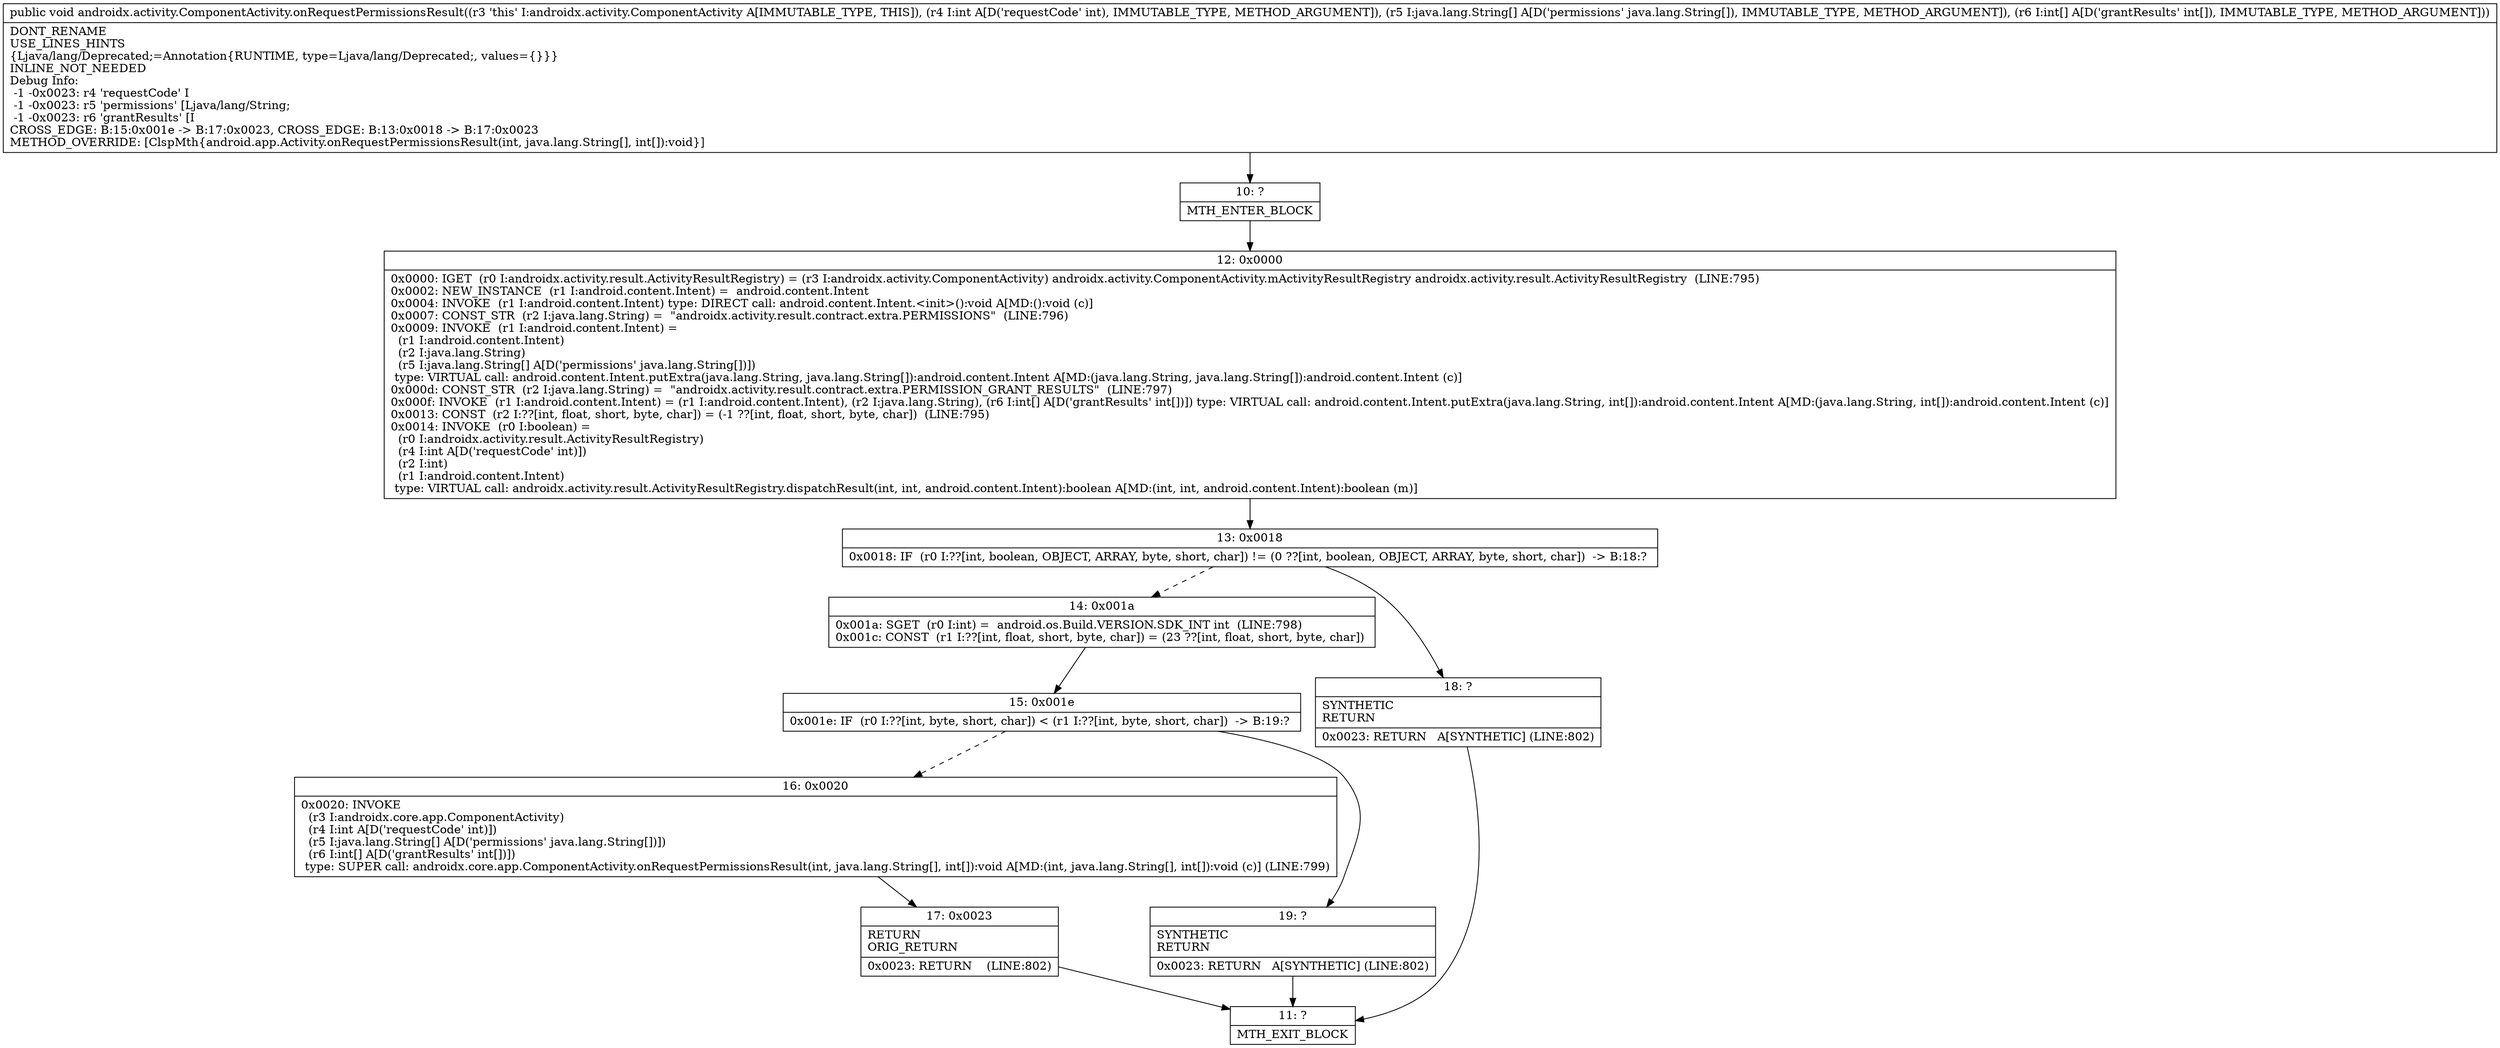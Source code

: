 digraph "CFG forandroidx.activity.ComponentActivity.onRequestPermissionsResult(I[Ljava\/lang\/String;[I)V" {
Node_10 [shape=record,label="{10\:\ ?|MTH_ENTER_BLOCK\l}"];
Node_12 [shape=record,label="{12\:\ 0x0000|0x0000: IGET  (r0 I:androidx.activity.result.ActivityResultRegistry) = (r3 I:androidx.activity.ComponentActivity) androidx.activity.ComponentActivity.mActivityResultRegistry androidx.activity.result.ActivityResultRegistry  (LINE:795)\l0x0002: NEW_INSTANCE  (r1 I:android.content.Intent) =  android.content.Intent \l0x0004: INVOKE  (r1 I:android.content.Intent) type: DIRECT call: android.content.Intent.\<init\>():void A[MD:():void (c)]\l0x0007: CONST_STR  (r2 I:java.lang.String) =  \"androidx.activity.result.contract.extra.PERMISSIONS\"  (LINE:796)\l0x0009: INVOKE  (r1 I:android.content.Intent) = \l  (r1 I:android.content.Intent)\l  (r2 I:java.lang.String)\l  (r5 I:java.lang.String[] A[D('permissions' java.lang.String[])])\l type: VIRTUAL call: android.content.Intent.putExtra(java.lang.String, java.lang.String[]):android.content.Intent A[MD:(java.lang.String, java.lang.String[]):android.content.Intent (c)]\l0x000d: CONST_STR  (r2 I:java.lang.String) =  \"androidx.activity.result.contract.extra.PERMISSION_GRANT_RESULTS\"  (LINE:797)\l0x000f: INVOKE  (r1 I:android.content.Intent) = (r1 I:android.content.Intent), (r2 I:java.lang.String), (r6 I:int[] A[D('grantResults' int[])]) type: VIRTUAL call: android.content.Intent.putExtra(java.lang.String, int[]):android.content.Intent A[MD:(java.lang.String, int[]):android.content.Intent (c)]\l0x0013: CONST  (r2 I:??[int, float, short, byte, char]) = (\-1 ??[int, float, short, byte, char])  (LINE:795)\l0x0014: INVOKE  (r0 I:boolean) = \l  (r0 I:androidx.activity.result.ActivityResultRegistry)\l  (r4 I:int A[D('requestCode' int)])\l  (r2 I:int)\l  (r1 I:android.content.Intent)\l type: VIRTUAL call: androidx.activity.result.ActivityResultRegistry.dispatchResult(int, int, android.content.Intent):boolean A[MD:(int, int, android.content.Intent):boolean (m)]\l}"];
Node_13 [shape=record,label="{13\:\ 0x0018|0x0018: IF  (r0 I:??[int, boolean, OBJECT, ARRAY, byte, short, char]) != (0 ??[int, boolean, OBJECT, ARRAY, byte, short, char])  \-\> B:18:? \l}"];
Node_14 [shape=record,label="{14\:\ 0x001a|0x001a: SGET  (r0 I:int) =  android.os.Build.VERSION.SDK_INT int  (LINE:798)\l0x001c: CONST  (r1 I:??[int, float, short, byte, char]) = (23 ??[int, float, short, byte, char]) \l}"];
Node_15 [shape=record,label="{15\:\ 0x001e|0x001e: IF  (r0 I:??[int, byte, short, char]) \< (r1 I:??[int, byte, short, char])  \-\> B:19:? \l}"];
Node_16 [shape=record,label="{16\:\ 0x0020|0x0020: INVOKE  \l  (r3 I:androidx.core.app.ComponentActivity)\l  (r4 I:int A[D('requestCode' int)])\l  (r5 I:java.lang.String[] A[D('permissions' java.lang.String[])])\l  (r6 I:int[] A[D('grantResults' int[])])\l type: SUPER call: androidx.core.app.ComponentActivity.onRequestPermissionsResult(int, java.lang.String[], int[]):void A[MD:(int, java.lang.String[], int[]):void (c)] (LINE:799)\l}"];
Node_17 [shape=record,label="{17\:\ 0x0023|RETURN\lORIG_RETURN\l|0x0023: RETURN    (LINE:802)\l}"];
Node_11 [shape=record,label="{11\:\ ?|MTH_EXIT_BLOCK\l}"];
Node_19 [shape=record,label="{19\:\ ?|SYNTHETIC\lRETURN\l|0x0023: RETURN   A[SYNTHETIC] (LINE:802)\l}"];
Node_18 [shape=record,label="{18\:\ ?|SYNTHETIC\lRETURN\l|0x0023: RETURN   A[SYNTHETIC] (LINE:802)\l}"];
MethodNode[shape=record,label="{public void androidx.activity.ComponentActivity.onRequestPermissionsResult((r3 'this' I:androidx.activity.ComponentActivity A[IMMUTABLE_TYPE, THIS]), (r4 I:int A[D('requestCode' int), IMMUTABLE_TYPE, METHOD_ARGUMENT]), (r5 I:java.lang.String[] A[D('permissions' java.lang.String[]), IMMUTABLE_TYPE, METHOD_ARGUMENT]), (r6 I:int[] A[D('grantResults' int[]), IMMUTABLE_TYPE, METHOD_ARGUMENT]))  | DONT_RENAME\lUSE_LINES_HINTS\l\{Ljava\/lang\/Deprecated;=Annotation\{RUNTIME, type=Ljava\/lang\/Deprecated;, values=\{\}\}\}\lINLINE_NOT_NEEDED\lDebug Info:\l  \-1 \-0x0023: r4 'requestCode' I\l  \-1 \-0x0023: r5 'permissions' [Ljava\/lang\/String;\l  \-1 \-0x0023: r6 'grantResults' [I\lCROSS_EDGE: B:15:0x001e \-\> B:17:0x0023, CROSS_EDGE: B:13:0x0018 \-\> B:17:0x0023\lMETHOD_OVERRIDE: [ClspMth\{android.app.Activity.onRequestPermissionsResult(int, java.lang.String[], int[]):void\}]\l}"];
MethodNode -> Node_10;Node_10 -> Node_12;
Node_12 -> Node_13;
Node_13 -> Node_14[style=dashed];
Node_13 -> Node_18;
Node_14 -> Node_15;
Node_15 -> Node_16[style=dashed];
Node_15 -> Node_19;
Node_16 -> Node_17;
Node_17 -> Node_11;
Node_19 -> Node_11;
Node_18 -> Node_11;
}

